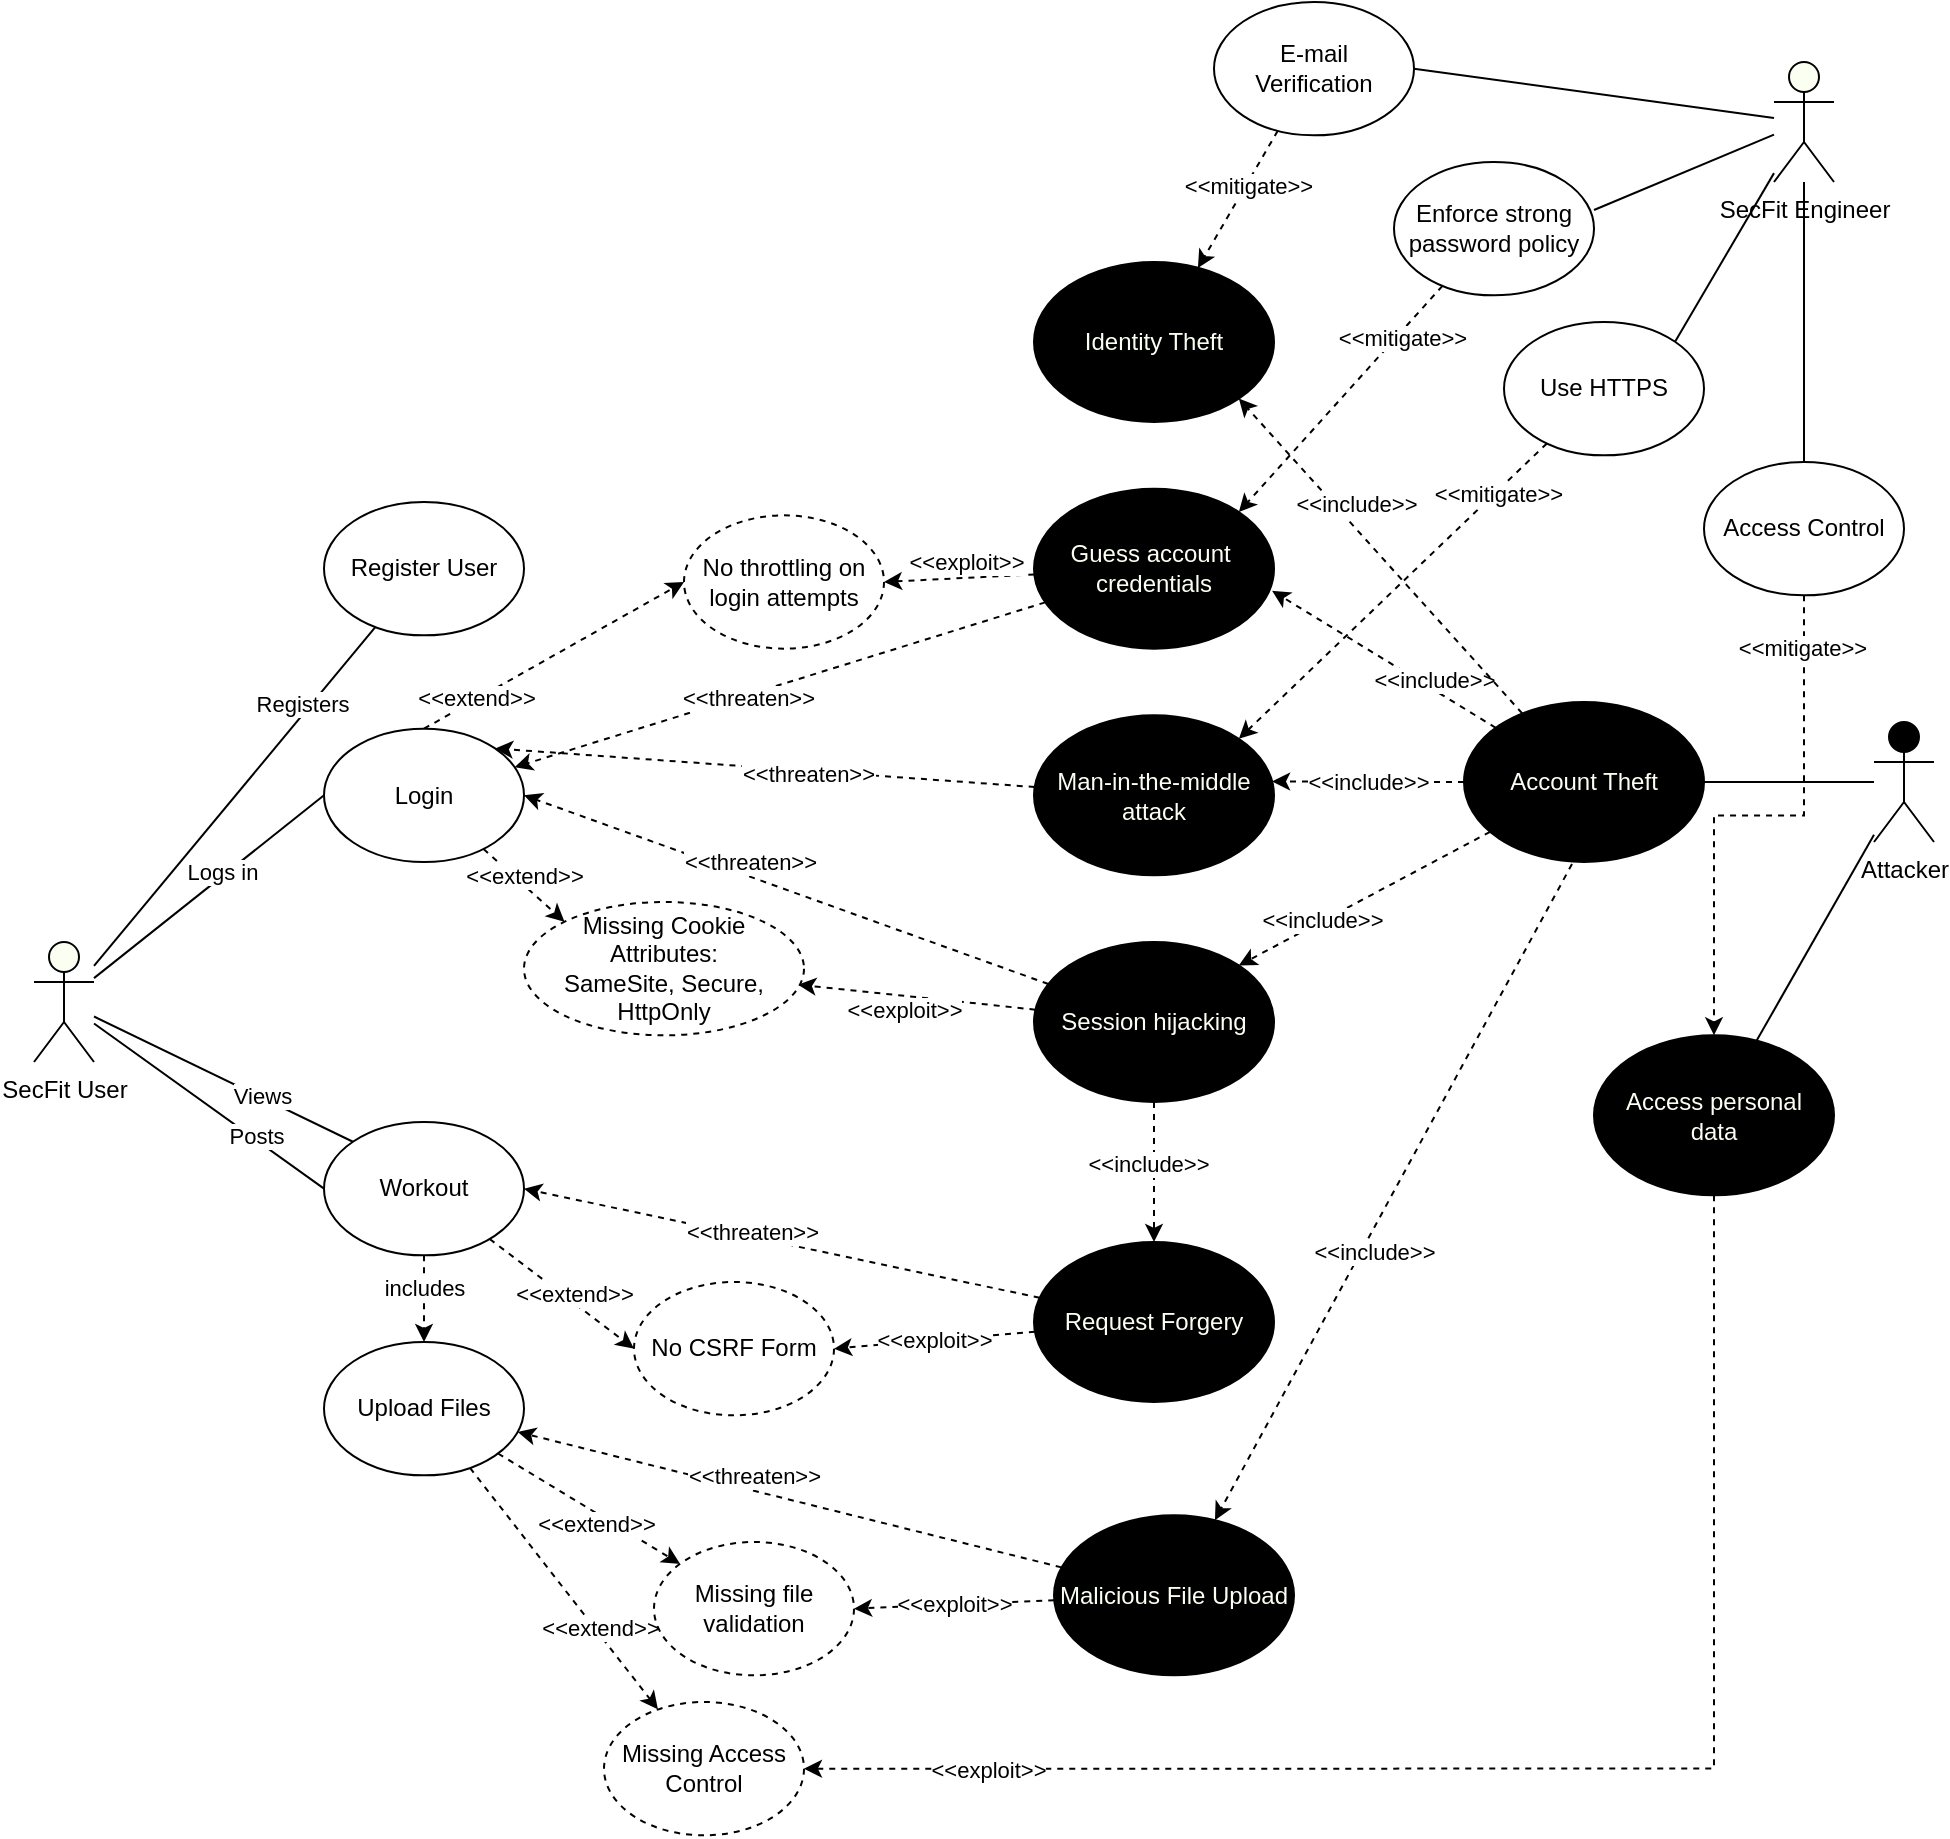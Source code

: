 <mxfile version="14.4.3" type="github"><diagram id="ryVlB7PdQjzx0bgTUUh0" name="Page-1"><mxGraphModel dx="1298" dy="702" grid="1" gridSize="10" guides="1" tooltips="1" connect="1" arrows="1" fold="1" page="1" pageScale="1" pageWidth="1654" pageHeight="1169" math="0" shadow="0"><root><mxCell id="0"/><mxCell id="1" parent="0"/><mxCell id="sZjGSIEbr4CvCZts8M8v-53" style="edgeStyle=none;rounded=0;orthogonalLoop=1;jettySize=auto;html=1;entryX=1;entryY=0.5;entryDx=0;entryDy=0;endArrow=none;endFill=0;" parent="1" source="sZjGSIEbr4CvCZts8M8v-1" target="sZjGSIEbr4CvCZts8M8v-14" edge="1"><mxGeometry relative="1" as="geometry"/></mxCell><mxCell id="sZjGSIEbr4CvCZts8M8v-67" style="edgeStyle=none;rounded=0;orthogonalLoop=1;jettySize=auto;html=1;exitX=0.45;exitY=1.013;exitDx=0;exitDy=0;exitPerimeter=0;dashed=1;" parent="1" source="sZjGSIEbr4CvCZts8M8v-14" target="sZjGSIEbr4CvCZts8M8v-66" edge="1"><mxGeometry relative="1" as="geometry"/></mxCell><mxCell id="sZjGSIEbr4CvCZts8M8v-77" value="&amp;lt;&amp;lt;include&amp;gt;&amp;gt;" style="edgeLabel;html=1;align=center;verticalAlign=middle;resizable=0;points=[];" parent="sZjGSIEbr4CvCZts8M8v-67" vertex="1" connectable="0"><mxGeometry x="0.166" y="5" relative="1" as="geometry"><mxPoint as="offset"/></mxGeometry></mxCell><mxCell id="sZjGSIEbr4CvCZts8M8v-104" style="edgeStyle=none;rounded=0;orthogonalLoop=1;jettySize=auto;html=1;endArrow=none;endFill=0;" parent="1" source="sZjGSIEbr4CvCZts8M8v-1" target="sZjGSIEbr4CvCZts8M8v-103" edge="1"><mxGeometry relative="1" as="geometry"/></mxCell><mxCell id="sZjGSIEbr4CvCZts8M8v-1" value="Attacker" style="shape=umlActor;verticalLabelPosition=bottom;verticalAlign=top;html=1;outlineConnect=0;fillColor=#000000;" parent="1" vertex="1"><mxGeometry x="1230" y="380" width="30" height="60" as="geometry"/></mxCell><mxCell id="sZjGSIEbr4CvCZts8M8v-20" style="edgeStyle=none;rounded=0;orthogonalLoop=1;jettySize=auto;html=1;endArrow=none;endFill=0;" parent="1" source="sZjGSIEbr4CvCZts8M8v-7" target="sZjGSIEbr4CvCZts8M8v-12" edge="1"><mxGeometry relative="1" as="geometry"/></mxCell><mxCell id="sZjGSIEbr4CvCZts8M8v-21" value="Registers" style="edgeLabel;html=1;align=center;verticalAlign=middle;resizable=0;points=[];" parent="sZjGSIEbr4CvCZts8M8v-20" vertex="1" connectable="0"><mxGeometry x="0.382" y="-2" relative="1" as="geometry"><mxPoint x="4.63" y="-15.59" as="offset"/></mxGeometry></mxCell><mxCell id="sZjGSIEbr4CvCZts8M8v-22" style="edgeStyle=none;rounded=0;orthogonalLoop=1;jettySize=auto;html=1;entryX=0;entryY=0.5;entryDx=0;entryDy=0;endArrow=none;endFill=0;" parent="1" source="sZjGSIEbr4CvCZts8M8v-7" target="sZjGSIEbr4CvCZts8M8v-8" edge="1"><mxGeometry relative="1" as="geometry"/></mxCell><mxCell id="sZjGSIEbr4CvCZts8M8v-25" value="Logs in" style="edgeLabel;html=1;align=center;verticalAlign=middle;resizable=0;points=[];" parent="sZjGSIEbr4CvCZts8M8v-22" vertex="1" connectable="0"><mxGeometry x="0.126" y="2" relative="1" as="geometry"><mxPoint as="offset"/></mxGeometry></mxCell><mxCell id="sZjGSIEbr4CvCZts8M8v-23" style="edgeStyle=none;rounded=0;orthogonalLoop=1;jettySize=auto;html=1;entryX=0;entryY=0.5;entryDx=0;entryDy=0;endArrow=none;endFill=0;" parent="1" source="sZjGSIEbr4CvCZts8M8v-7" target="sZjGSIEbr4CvCZts8M8v-9" edge="1"><mxGeometry relative="1" as="geometry"/></mxCell><mxCell id="sZjGSIEbr4CvCZts8M8v-26" value="Posts" style="edgeLabel;html=1;align=center;verticalAlign=middle;resizable=0;points=[];" parent="sZjGSIEbr4CvCZts8M8v-23" vertex="1" connectable="0"><mxGeometry x="0.043" y="1" relative="1" as="geometry"><mxPoint x="20.1" y="13.48" as="offset"/></mxGeometry></mxCell><mxCell id="sZjGSIEbr4CvCZts8M8v-78" style="edgeStyle=none;rounded=0;orthogonalLoop=1;jettySize=auto;html=1;entryX=0.5;entryY=0;entryDx=0;entryDy=0;exitX=0.5;exitY=1;exitDx=0;exitDy=0;dashed=1;" parent="1" source="sZjGSIEbr4CvCZts8M8v-9" target="sZjGSIEbr4CvCZts8M8v-64" edge="1"><mxGeometry relative="1" as="geometry"/></mxCell><mxCell id="sZjGSIEbr4CvCZts8M8v-79" value="includes" style="edgeLabel;html=1;align=center;verticalAlign=middle;resizable=0;points=[];" parent="sZjGSIEbr4CvCZts8M8v-78" vertex="1" connectable="0"><mxGeometry x="0.573" y="1" relative="1" as="geometry"><mxPoint x="-1" y="-18.33" as="offset"/></mxGeometry></mxCell><mxCell id="sZjGSIEbr4CvCZts8M8v-98" style="edgeStyle=none;rounded=0;orthogonalLoop=1;jettySize=auto;html=1;entryX=0;entryY=0;entryDx=0;entryDy=0;endArrow=none;endFill=0;" parent="1" source="sZjGSIEbr4CvCZts8M8v-7" target="sZjGSIEbr4CvCZts8M8v-9" edge="1"><mxGeometry relative="1" as="geometry"/></mxCell><mxCell id="sZjGSIEbr4CvCZts8M8v-99" value="Views" style="edgeLabel;html=1;align=center;verticalAlign=middle;resizable=0;points=[];" parent="sZjGSIEbr4CvCZts8M8v-98" vertex="1" connectable="0"><mxGeometry x="0.283" y="1" relative="1" as="geometry"><mxPoint as="offset"/></mxGeometry></mxCell><mxCell id="sZjGSIEbr4CvCZts8M8v-7" value="SecFit User" style="shape=umlActor;verticalLabelPosition=bottom;verticalAlign=top;html=1;outlineConnect=0;fillColor=#FBFFF2;" parent="1" vertex="1"><mxGeometry x="310" y="490.0" width="30" height="60" as="geometry"/></mxCell><mxCell id="sZjGSIEbr4CvCZts8M8v-43" style="edgeStyle=none;rounded=0;orthogonalLoop=1;jettySize=auto;html=1;entryX=0;entryY=0.5;entryDx=0;entryDy=0;dashed=1;exitX=0.5;exitY=0;exitDx=0;exitDy=0;" parent="1" source="sZjGSIEbr4CvCZts8M8v-8" target="sZjGSIEbr4CvCZts8M8v-42" edge="1"><mxGeometry relative="1" as="geometry"/></mxCell><mxCell id="sZjGSIEbr4CvCZts8M8v-50" value="&amp;lt;&amp;lt;extend&amp;gt;&amp;gt;" style="edgeLabel;html=1;align=center;verticalAlign=middle;resizable=0;points=[];" parent="sZjGSIEbr4CvCZts8M8v-43" vertex="1" connectable="0"><mxGeometry x="-0.451" y="2" relative="1" as="geometry"><mxPoint x="-8.9" y="6.52" as="offset"/></mxGeometry></mxCell><mxCell id="sZjGSIEbr4CvCZts8M8v-70" style="edgeStyle=none;rounded=0;orthogonalLoop=1;jettySize=auto;html=1;dashed=1;entryX=0;entryY=0;entryDx=0;entryDy=0;" parent="1" source="sZjGSIEbr4CvCZts8M8v-8" target="sZjGSIEbr4CvCZts8M8v-71" edge="1"><mxGeometry relative="1" as="geometry"><mxPoint x="625" y="480" as="targetPoint"/></mxGeometry></mxCell><mxCell id="sZjGSIEbr4CvCZts8M8v-73" value="&amp;lt;&amp;lt;extend&amp;gt;&amp;gt;" style="edgeLabel;html=1;align=center;verticalAlign=middle;resizable=0;points=[];" parent="sZjGSIEbr4CvCZts8M8v-70" vertex="1" connectable="0"><mxGeometry x="0.284" y="2" relative="1" as="geometry"><mxPoint x="-7.43" y="-8.83" as="offset"/></mxGeometry></mxCell><mxCell id="sZjGSIEbr4CvCZts8M8v-8" value="Login" style="ellipse;whiteSpace=wrap;html=1;" parent="1" vertex="1"><mxGeometry x="455" y="383.33" width="100" height="66.67" as="geometry"/></mxCell><mxCell id="sZjGSIEbr4CvCZts8M8v-56" style="edgeStyle=none;rounded=0;orthogonalLoop=1;jettySize=auto;html=1;entryX=0;entryY=0.5;entryDx=0;entryDy=0;dashed=1;" parent="1" source="sZjGSIEbr4CvCZts8M8v-9" target="sZjGSIEbr4CvCZts8M8v-55" edge="1"><mxGeometry relative="1" as="geometry"/></mxCell><mxCell id="sZjGSIEbr4CvCZts8M8v-57" value="&amp;lt;&amp;lt;extend&amp;gt;&amp;gt;" style="edgeLabel;html=1;align=center;verticalAlign=middle;resizable=0;points=[];" parent="sZjGSIEbr4CvCZts8M8v-56" vertex="1" connectable="0"><mxGeometry x="0.1" y="4" relative="1" as="geometry"><mxPoint as="offset"/></mxGeometry></mxCell><mxCell id="sZjGSIEbr4CvCZts8M8v-9" value="Workout" style="ellipse;whiteSpace=wrap;html=1;" parent="1" vertex="1"><mxGeometry x="455" y="580" width="100" height="66.67" as="geometry"/></mxCell><mxCell id="dVIonwqCxStYmmZDMTs0-17" style="edgeStyle=none;rounded=0;orthogonalLoop=1;jettySize=auto;html=1;entryX=1;entryY=0;entryDx=0;entryDy=0;dashed=1;endArrow=classic;endFill=1;" edge="1" parent="1" source="sZjGSIEbr4CvCZts8M8v-11" target="sZjGSIEbr4CvCZts8M8v-8"><mxGeometry relative="1" as="geometry"/></mxCell><mxCell id="dVIonwqCxStYmmZDMTs0-18" value="&amp;lt;&amp;lt;threaten&amp;gt;&amp;gt;" style="edgeLabel;html=1;align=center;verticalAlign=middle;resizable=0;points=[];" vertex="1" connectable="0" parent="dVIonwqCxStYmmZDMTs0-17"><mxGeometry x="-0.162" y="2" relative="1" as="geometry"><mxPoint y="-1" as="offset"/></mxGeometry></mxCell><mxCell id="sZjGSIEbr4CvCZts8M8v-11" value="&lt;font color=&quot;#fbfff2&quot;&gt;Man-in-the-middle&lt;br&gt;attack&lt;br&gt;&lt;/font&gt;" style="ellipse;whiteSpace=wrap;html=1;fillColor=#000000;" parent="1" vertex="1"><mxGeometry x="810" y="376.67" width="120" height="80" as="geometry"/></mxCell><mxCell id="sZjGSIEbr4CvCZts8M8v-12" value="Register User" style="ellipse;whiteSpace=wrap;html=1;" parent="1" vertex="1"><mxGeometry x="455" y="270" width="100" height="66.67" as="geometry"/></mxCell><mxCell id="dVIonwqCxStYmmZDMTs0-7" style="edgeStyle=none;rounded=0;orthogonalLoop=1;jettySize=auto;html=1;entryX=1;entryY=0;entryDx=0;entryDy=0;endArrow=classic;endFill=1;dashed=1;" edge="1" parent="1" source="sZjGSIEbr4CvCZts8M8v-13" target="sZjGSIEbr4CvCZts8M8v-11"><mxGeometry relative="1" as="geometry"/></mxCell><mxCell id="dVIonwqCxStYmmZDMTs0-8" value="&amp;lt;&amp;lt;mitigate&amp;gt;&amp;gt;" style="edgeLabel;html=1;align=center;verticalAlign=middle;resizable=0;points=[];" vertex="1" connectable="0" parent="dVIonwqCxStYmmZDMTs0-7"><mxGeometry x="-0.669" y="1" relative="1" as="geometry"><mxPoint as="offset"/></mxGeometry></mxCell><mxCell id="sZjGSIEbr4CvCZts8M8v-13" value="Use HTTPS" style="ellipse;whiteSpace=wrap;html=1;" parent="1" vertex="1"><mxGeometry x="1045" y="180" width="100" height="66.67" as="geometry"/></mxCell><mxCell id="sZjGSIEbr4CvCZts8M8v-47" value="&amp;lt;&amp;lt;include&amp;gt;&amp;gt;" style="edgeStyle=none;rounded=0;orthogonalLoop=1;jettySize=auto;html=1;entryX=0.992;entryY=0.638;entryDx=0;entryDy=0;entryPerimeter=0;dashed=1;" parent="1" source="sZjGSIEbr4CvCZts8M8v-14" target="sZjGSIEbr4CvCZts8M8v-29" edge="1"><mxGeometry x="-0.416" y="-3" relative="1" as="geometry"><mxPoint y="-1" as="offset"/></mxGeometry></mxCell><mxCell id="sZjGSIEbr4CvCZts8M8v-48" value="&amp;lt;&amp;lt;include&amp;gt;&amp;gt;" style="edgeStyle=none;rounded=0;orthogonalLoop=1;jettySize=auto;html=1;entryX=0.992;entryY=0.413;entryDx=0;entryDy=0;entryPerimeter=0;dashed=1;" parent="1" source="sZjGSIEbr4CvCZts8M8v-14" target="sZjGSIEbr4CvCZts8M8v-11" edge="1"><mxGeometry relative="1" as="geometry"/></mxCell><mxCell id="sZjGSIEbr4CvCZts8M8v-51" style="edgeStyle=none;rounded=0;orthogonalLoop=1;jettySize=auto;html=1;entryX=1;entryY=0;entryDx=0;entryDy=0;dashed=1;" parent="1" source="sZjGSIEbr4CvCZts8M8v-14" target="sZjGSIEbr4CvCZts8M8v-46" edge="1"><mxGeometry relative="1" as="geometry"/></mxCell><mxCell id="sZjGSIEbr4CvCZts8M8v-52" value="&amp;lt;&amp;lt;include&amp;gt;&amp;gt;" style="edgeLabel;html=1;align=center;verticalAlign=middle;resizable=0;points=[];" parent="sZjGSIEbr4CvCZts8M8v-51" vertex="1" connectable="0"><mxGeometry x="0.337" y="-1" relative="1" as="geometry"><mxPoint as="offset"/></mxGeometry></mxCell><mxCell id="sZjGSIEbr4CvCZts8M8v-95" style="edgeStyle=none;rounded=0;orthogonalLoop=1;jettySize=auto;html=1;dashed=1;entryX=1;entryY=1;entryDx=0;entryDy=0;" parent="1" source="sZjGSIEbr4CvCZts8M8v-14" edge="1" target="sZjGSIEbr4CvCZts8M8v-86"><mxGeometry relative="1" as="geometry"><mxPoint x="1085" y="320" as="targetPoint"/></mxGeometry></mxCell><mxCell id="sZjGSIEbr4CvCZts8M8v-96" value="&amp;lt;&amp;lt;include&amp;gt;&amp;gt;" style="edgeLabel;html=1;align=center;verticalAlign=middle;resizable=0;points=[];" parent="sZjGSIEbr4CvCZts8M8v-95" vertex="1" connectable="0"><mxGeometry x="-0.04" y="4" relative="1" as="geometry"><mxPoint x="-12.91" y="-32.57" as="offset"/></mxGeometry></mxCell><mxCell id="sZjGSIEbr4CvCZts8M8v-14" value="&lt;font color=&quot;#fbfff2&quot;&gt;Account Theft&lt;br&gt;&lt;/font&gt;" style="ellipse;whiteSpace=wrap;html=1;fillColor=#000000;" parent="1" vertex="1"><mxGeometry x="1025" y="370" width="120" height="80" as="geometry"/></mxCell><mxCell id="sZjGSIEbr4CvCZts8M8v-82" style="edgeStyle=none;rounded=0;orthogonalLoop=1;jettySize=auto;html=1;entryX=1;entryY=0.36;entryDx=0;entryDy=0;entryPerimeter=0;endArrow=none;endFill=0;" parent="1" source="sZjGSIEbr4CvCZts8M8v-19" target="sZjGSIEbr4CvCZts8M8v-28" edge="1"><mxGeometry relative="1" as="geometry"/></mxCell><mxCell id="sZjGSIEbr4CvCZts8M8v-88" style="edgeStyle=none;rounded=0;orthogonalLoop=1;jettySize=auto;html=1;entryX=1;entryY=0.5;entryDx=0;entryDy=0;endArrow=none;endFill=0;" parent="1" source="sZjGSIEbr4CvCZts8M8v-19" target="sZjGSIEbr4CvCZts8M8v-84" edge="1"><mxGeometry relative="1" as="geometry"/></mxCell><mxCell id="dVIonwqCxStYmmZDMTs0-6" style="rounded=0;orthogonalLoop=1;jettySize=auto;html=1;entryX=1;entryY=0;entryDx=0;entryDy=0;endArrow=none;endFill=0;" edge="1" parent="1" source="sZjGSIEbr4CvCZts8M8v-19" target="sZjGSIEbr4CvCZts8M8v-13"><mxGeometry relative="1" as="geometry"/></mxCell><mxCell id="dVIonwqCxStYmmZDMTs0-9" style="edgeStyle=none;rounded=0;orthogonalLoop=1;jettySize=auto;html=1;entryX=0.5;entryY=0;entryDx=0;entryDy=0;endArrow=none;endFill=0;" edge="1" parent="1" source="sZjGSIEbr4CvCZts8M8v-19" target="dVIonwqCxStYmmZDMTs0-1"><mxGeometry relative="1" as="geometry"/></mxCell><mxCell id="sZjGSIEbr4CvCZts8M8v-19" value="SecFit Engineer" style="shape=umlActor;verticalLabelPosition=bottom;verticalAlign=top;html=1;outlineConnect=0;fillColor=#FBFFF2;" parent="1" vertex="1"><mxGeometry x="1180" y="50" width="30" height="60" as="geometry"/></mxCell><mxCell id="sZjGSIEbr4CvCZts8M8v-34" style="edgeStyle=none;rounded=0;orthogonalLoop=1;jettySize=auto;html=1;entryX=1;entryY=0;entryDx=0;entryDy=0;dashed=1;" parent="1" source="sZjGSIEbr4CvCZts8M8v-28" target="sZjGSIEbr4CvCZts8M8v-29" edge="1"><mxGeometry relative="1" as="geometry"/></mxCell><mxCell id="sZjGSIEbr4CvCZts8M8v-35" value="&amp;lt;&amp;lt;mitigate&amp;gt;&amp;gt;" style="edgeLabel;html=1;align=center;verticalAlign=middle;resizable=0;points=[];" parent="sZjGSIEbr4CvCZts8M8v-34" vertex="1" connectable="0"><mxGeometry x="-0.385" y="-1" relative="1" as="geometry"><mxPoint x="11.26" y="-8.32" as="offset"/></mxGeometry></mxCell><mxCell id="sZjGSIEbr4CvCZts8M8v-28" value="Enforce strong&lt;br&gt;password policy" style="ellipse;whiteSpace=wrap;html=1;" parent="1" vertex="1"><mxGeometry x="990" y="100" width="100" height="66.67" as="geometry"/></mxCell><mxCell id="sZjGSIEbr4CvCZts8M8v-62" style="edgeStyle=none;rounded=0;orthogonalLoop=1;jettySize=auto;html=1;entryX=1;entryY=0.5;entryDx=0;entryDy=0;dashed=1;" parent="1" source="sZjGSIEbr4CvCZts8M8v-29" target="sZjGSIEbr4CvCZts8M8v-42" edge="1"><mxGeometry relative="1" as="geometry"/></mxCell><mxCell id="sZjGSIEbr4CvCZts8M8v-63" value="&amp;lt;&amp;lt;exploit&amp;gt;&amp;gt;" style="edgeLabel;html=1;align=center;verticalAlign=middle;resizable=0;points=[];" parent="sZjGSIEbr4CvCZts8M8v-62" vertex="1" connectable="0"><mxGeometry x="0.275" y="-1" relative="1" as="geometry"><mxPoint x="13.87" y="-7.47" as="offset"/></mxGeometry></mxCell><mxCell id="dVIonwqCxStYmmZDMTs0-19" style="edgeStyle=none;rounded=0;orthogonalLoop=1;jettySize=auto;html=1;dashed=1;endArrow=classic;endFill=1;" edge="1" parent="1" source="sZjGSIEbr4CvCZts8M8v-29" target="sZjGSIEbr4CvCZts8M8v-8"><mxGeometry relative="1" as="geometry"/></mxCell><mxCell id="dVIonwqCxStYmmZDMTs0-20" value="&amp;lt;&amp;lt;threaten&amp;gt;&amp;gt;" style="edgeLabel;html=1;align=center;verticalAlign=middle;resizable=0;points=[];" vertex="1" connectable="0" parent="dVIonwqCxStYmmZDMTs0-19"><mxGeometry x="0.124" relative="1" as="geometry"><mxPoint y="1" as="offset"/></mxGeometry></mxCell><mxCell id="sZjGSIEbr4CvCZts8M8v-29" value="&lt;font color=&quot;#fbfff2&quot;&gt;Guess account&amp;nbsp;&lt;br&gt;credentials&lt;br&gt;&lt;/font&gt;" style="ellipse;whiteSpace=wrap;html=1;fillColor=#000000;" parent="1" vertex="1"><mxGeometry x="810" y="263.33" width="120" height="80" as="geometry"/></mxCell><mxCell id="sZjGSIEbr4CvCZts8M8v-42" value="No throttling on&lt;br&gt;login attempts" style="ellipse;whiteSpace=wrap;html=1;dashed=1;" parent="1" vertex="1"><mxGeometry x="635" y="276.67" width="100" height="66.67" as="geometry"/></mxCell><mxCell id="sZjGSIEbr4CvCZts8M8v-59" style="edgeStyle=none;rounded=0;orthogonalLoop=1;jettySize=auto;html=1;dashed=1;" parent="1" source="sZjGSIEbr4CvCZts8M8v-46" target="sZjGSIEbr4CvCZts8M8v-54" edge="1"><mxGeometry relative="1" as="geometry"/></mxCell><mxCell id="sZjGSIEbr4CvCZts8M8v-60" value="&amp;lt;&amp;lt;include&amp;gt;&amp;gt;" style="edgeLabel;html=1;align=center;verticalAlign=middle;resizable=0;points=[];" parent="sZjGSIEbr4CvCZts8M8v-59" vertex="1" connectable="0"><mxGeometry x="-0.11" y="-3" relative="1" as="geometry"><mxPoint as="offset"/></mxGeometry></mxCell><mxCell id="sZjGSIEbr4CvCZts8M8v-72" value="&amp;lt;&amp;lt;exploit&amp;gt;&amp;gt;" style="edgeStyle=none;rounded=0;orthogonalLoop=1;jettySize=auto;html=1;entryX=0.979;entryY=0.62;entryDx=0;entryDy=0;entryPerimeter=0;dashed=1;" parent="1" source="sZjGSIEbr4CvCZts8M8v-46" target="sZjGSIEbr4CvCZts8M8v-71" edge="1"><mxGeometry x="0.088" y="7" relative="1" as="geometry"><mxPoint as="offset"/></mxGeometry></mxCell><mxCell id="dVIonwqCxStYmmZDMTs0-15" style="edgeStyle=none;rounded=0;orthogonalLoop=1;jettySize=auto;html=1;entryX=1;entryY=0.5;entryDx=0;entryDy=0;dashed=1;endArrow=classic;endFill=1;" edge="1" parent="1" source="sZjGSIEbr4CvCZts8M8v-46" target="sZjGSIEbr4CvCZts8M8v-8"><mxGeometry relative="1" as="geometry"/></mxCell><mxCell id="dVIonwqCxStYmmZDMTs0-16" value="&amp;lt;&amp;lt;threaten&amp;gt;&amp;gt;" style="edgeLabel;html=1;align=center;verticalAlign=middle;resizable=0;points=[];" vertex="1" connectable="0" parent="dVIonwqCxStYmmZDMTs0-15"><mxGeometry x="0.584" y="2" relative="1" as="geometry"><mxPoint x="59.13" y="11.72" as="offset"/></mxGeometry></mxCell><mxCell id="sZjGSIEbr4CvCZts8M8v-46" value="&lt;font color=&quot;#fbfff2&quot;&gt;Session hijacking&lt;br&gt;&lt;/font&gt;" style="ellipse;whiteSpace=wrap;html=1;fillColor=#000000;" parent="1" vertex="1"><mxGeometry x="810" y="490" width="120" height="80" as="geometry"/></mxCell><mxCell id="sZjGSIEbr4CvCZts8M8v-61" value="&amp;lt;&amp;lt;exploit&amp;gt;&amp;gt;" style="edgeStyle=none;rounded=0;orthogonalLoop=1;jettySize=auto;html=1;entryX=1;entryY=0.5;entryDx=0;entryDy=0;dashed=1;" parent="1" source="sZjGSIEbr4CvCZts8M8v-54" target="sZjGSIEbr4CvCZts8M8v-55" edge="1"><mxGeometry relative="1" as="geometry"/></mxCell><mxCell id="dVIonwqCxStYmmZDMTs0-13" style="edgeStyle=none;rounded=0;orthogonalLoop=1;jettySize=auto;html=1;entryX=1;entryY=0.5;entryDx=0;entryDy=0;dashed=1;endArrow=classic;endFill=1;" edge="1" parent="1" source="sZjGSIEbr4CvCZts8M8v-54" target="sZjGSIEbr4CvCZts8M8v-9"><mxGeometry relative="1" as="geometry"/></mxCell><mxCell id="dVIonwqCxStYmmZDMTs0-14" value="&amp;lt;&amp;lt;threaten&amp;gt;&amp;gt;" style="edgeLabel;html=1;align=center;verticalAlign=middle;resizable=0;points=[];" vertex="1" connectable="0" parent="dVIonwqCxStYmmZDMTs0-13"><mxGeometry x="0.122" y="-3" relative="1" as="geometry"><mxPoint as="offset"/></mxGeometry></mxCell><mxCell id="sZjGSIEbr4CvCZts8M8v-54" value="&lt;font color=&quot;#fbfff2&quot;&gt;Request Forgery&lt;br&gt;&lt;/font&gt;" style="ellipse;whiteSpace=wrap;html=1;fillColor=#000000;" parent="1" vertex="1"><mxGeometry x="810" y="640" width="120" height="80" as="geometry"/></mxCell><mxCell id="sZjGSIEbr4CvCZts8M8v-55" value="No CSRF Form" style="ellipse;whiteSpace=wrap;html=1;dashed=1;" parent="1" vertex="1"><mxGeometry x="610" y="660" width="100" height="66.67" as="geometry"/></mxCell><mxCell id="sZjGSIEbr4CvCZts8M8v-74" style="edgeStyle=none;rounded=0;orthogonalLoop=1;jettySize=auto;html=1;dashed=1;" parent="1" source="sZjGSIEbr4CvCZts8M8v-64" target="sZjGSIEbr4CvCZts8M8v-65" edge="1"><mxGeometry relative="1" as="geometry"/></mxCell><mxCell id="sZjGSIEbr4CvCZts8M8v-75" value="&amp;lt;&amp;lt;extend&amp;gt;&amp;gt;" style="edgeLabel;html=1;align=center;verticalAlign=middle;resizable=0;points=[];" parent="sZjGSIEbr4CvCZts8M8v-74" vertex="1" connectable="0"><mxGeometry x="0.336" y="1" relative="1" as="geometry"><mxPoint x="-12.44" y="-1.09" as="offset"/></mxGeometry></mxCell><mxCell id="sZjGSIEbr4CvCZts8M8v-108" style="edgeStyle=none;rounded=0;orthogonalLoop=1;jettySize=auto;html=1;dashed=1;endArrow=classic;endFill=1;" parent="1" source="sZjGSIEbr4CvCZts8M8v-64" target="sZjGSIEbr4CvCZts8M8v-107" edge="1"><mxGeometry relative="1" as="geometry"/></mxCell><mxCell id="sZjGSIEbr4CvCZts8M8v-109" value="&amp;lt;&amp;lt;extend&amp;gt;&amp;gt;" style="edgeLabel;html=1;align=center;verticalAlign=middle;resizable=0;points=[];" parent="sZjGSIEbr4CvCZts8M8v-108" vertex="1" connectable="0"><mxGeometry x="0.347" y="2" relative="1" as="geometry"><mxPoint as="offset"/></mxGeometry></mxCell><mxCell id="sZjGSIEbr4CvCZts8M8v-64" value="Upload Files" style="ellipse;whiteSpace=wrap;html=1;" parent="1" vertex="1"><mxGeometry x="455" y="690" width="100" height="66.67" as="geometry"/></mxCell><mxCell id="sZjGSIEbr4CvCZts8M8v-65" value="Missing file validation" style="ellipse;whiteSpace=wrap;html=1;dashed=1;" parent="1" vertex="1"><mxGeometry x="620" y="790" width="100" height="66.67" as="geometry"/></mxCell><mxCell id="sZjGSIEbr4CvCZts8M8v-76" value="&amp;lt;&amp;lt;exploit&amp;gt;&amp;gt;" style="edgeStyle=none;rounded=0;orthogonalLoop=1;jettySize=auto;html=1;entryX=1;entryY=0.5;entryDx=0;entryDy=0;dashed=1;" parent="1" source="sZjGSIEbr4CvCZts8M8v-66" target="sZjGSIEbr4CvCZts8M8v-65" edge="1"><mxGeometry relative="1" as="geometry"/></mxCell><mxCell id="dVIonwqCxStYmmZDMTs0-11" style="edgeStyle=none;rounded=0;orthogonalLoop=1;jettySize=auto;html=1;endArrow=classic;endFill=1;dashed=1;" edge="1" parent="1" source="sZjGSIEbr4CvCZts8M8v-66" target="sZjGSIEbr4CvCZts8M8v-64"><mxGeometry relative="1" as="geometry"/></mxCell><mxCell id="dVIonwqCxStYmmZDMTs0-12" value="&amp;lt;&amp;lt;threaten&amp;gt;&amp;gt;" style="edgeLabel;html=1;align=center;verticalAlign=middle;resizable=0;points=[];" vertex="1" connectable="0" parent="dVIonwqCxStYmmZDMTs0-11"><mxGeometry x="0.421" y="2" relative="1" as="geometry"><mxPoint x="39.83" y="0.12" as="offset"/></mxGeometry></mxCell><mxCell id="sZjGSIEbr4CvCZts8M8v-66" value="&lt;font color=&quot;#fbfff2&quot;&gt;Malicious File Upload&lt;br&gt;&lt;/font&gt;" style="ellipse;whiteSpace=wrap;html=1;fillColor=#000000;" parent="1" vertex="1"><mxGeometry x="820" y="776.67" width="120" height="80" as="geometry"/></mxCell><mxCell id="sZjGSIEbr4CvCZts8M8v-71" value="Missing Cookie Attributes:&lt;br&gt;SameSite, Secure, HttpOnly" style="ellipse;whiteSpace=wrap;html=1;dashed=1;" parent="1" vertex="1"><mxGeometry x="555" y="470" width="140" height="66.67" as="geometry"/></mxCell><mxCell id="dVIonwqCxStYmmZDMTs0-10" style="edgeStyle=none;rounded=0;orthogonalLoop=1;jettySize=auto;html=1;entryX=0.683;entryY=0.038;entryDx=0;entryDy=0;entryPerimeter=0;endArrow=classic;endFill=1;dashed=1;" edge="1" parent="1" source="sZjGSIEbr4CvCZts8M8v-84" target="sZjGSIEbr4CvCZts8M8v-86"><mxGeometry relative="1" as="geometry"/></mxCell><mxCell id="dVIonwqCxStYmmZDMTs0-22" value="&amp;lt;&amp;lt;mitigate&amp;gt;&amp;gt;" style="edgeLabel;html=1;align=center;verticalAlign=middle;resizable=0;points=[];" vertex="1" connectable="0" parent="dVIonwqCxStYmmZDMTs0-10"><mxGeometry x="-0.233" y="1" relative="1" as="geometry"><mxPoint x="-1" as="offset"/></mxGeometry></mxCell><mxCell id="sZjGSIEbr4CvCZts8M8v-84" value="E-mail &lt;br&gt;Verification" style="ellipse;whiteSpace=wrap;html=1;" parent="1" vertex="1"><mxGeometry x="900" y="20" width="100" height="66.67" as="geometry"/></mxCell><mxCell id="sZjGSIEbr4CvCZts8M8v-86" value="&lt;font color=&quot;#fbfff2&quot;&gt;Identity Theft&lt;br&gt;&lt;/font&gt;" style="ellipse;whiteSpace=wrap;html=1;fillColor=#000000;" parent="1" vertex="1"><mxGeometry x="810" y="150.0" width="120" height="80" as="geometry"/></mxCell><mxCell id="sZjGSIEbr4CvCZts8M8v-110" style="edgeStyle=orthogonalEdgeStyle;rounded=0;orthogonalLoop=1;jettySize=auto;html=1;dashed=1;endArrow=classic;endFill=1;exitX=0.5;exitY=1;exitDx=0;exitDy=0;entryX=1;entryY=0.5;entryDx=0;entryDy=0;" parent="1" source="sZjGSIEbr4CvCZts8M8v-103" target="sZjGSIEbr4CvCZts8M8v-107" edge="1"><mxGeometry relative="1" as="geometry"><Array as="points"><mxPoint x="1150" y="903"/></Array></mxGeometry></mxCell><mxCell id="sZjGSIEbr4CvCZts8M8v-111" value="&amp;lt;&amp;lt;exploit&amp;gt;&amp;gt;" style="edgeLabel;html=1;align=center;verticalAlign=middle;resizable=0;points=[];" parent="sZjGSIEbr4CvCZts8M8v-110" vertex="1" connectable="0"><mxGeometry x="0.307" relative="1" as="geometry"><mxPoint x="-165.67" as="offset"/></mxGeometry></mxCell><mxCell id="sZjGSIEbr4CvCZts8M8v-103" value="&lt;font color=&quot;#fbfff2&quot;&gt;Access personal&lt;br&gt;data&lt;br&gt;&lt;/font&gt;" style="ellipse;whiteSpace=wrap;html=1;fillColor=#000000;" parent="1" vertex="1"><mxGeometry x="1090" y="536.67" width="120" height="80" as="geometry"/></mxCell><mxCell id="sZjGSIEbr4CvCZts8M8v-107" value="Missing Access Control" style="ellipse;whiteSpace=wrap;html=1;dashed=1;" parent="1" vertex="1"><mxGeometry x="595" y="870" width="100" height="66.67" as="geometry"/></mxCell><mxCell id="dVIonwqCxStYmmZDMTs0-4" style="edgeStyle=orthogonalEdgeStyle;rounded=0;orthogonalLoop=1;jettySize=auto;html=1;dashed=1;" edge="1" parent="1" source="dVIonwqCxStYmmZDMTs0-1" target="sZjGSIEbr4CvCZts8M8v-103"><mxGeometry relative="1" as="geometry"/></mxCell><mxCell id="dVIonwqCxStYmmZDMTs0-5" value="&amp;lt;&amp;lt;mitigate&amp;gt;&amp;gt;" style="edgeLabel;html=1;align=center;verticalAlign=middle;resizable=0;points=[];" vertex="1" connectable="0" parent="dVIonwqCxStYmmZDMTs0-4"><mxGeometry x="-0.805" y="-1" relative="1" as="geometry"><mxPoint as="offset"/></mxGeometry></mxCell><mxCell id="dVIonwqCxStYmmZDMTs0-1" value="Access Control" style="ellipse;whiteSpace=wrap;html=1;" vertex="1" parent="1"><mxGeometry x="1145" y="250.0" width="100" height="66.67" as="geometry"/></mxCell></root></mxGraphModel></diagram></mxfile>